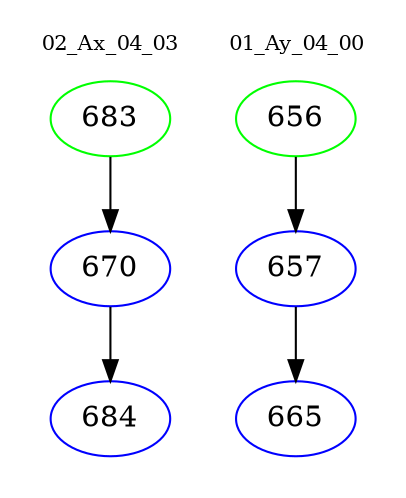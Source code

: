 digraph{
subgraph cluster_0 {
color = white
label = "02_Ax_04_03";
fontsize=10;
T0_683 [label="683", color="green"]
T0_683 -> T0_670 [color="black"]
T0_670 [label="670", color="blue"]
T0_670 -> T0_684 [color="black"]
T0_684 [label="684", color="blue"]
}
subgraph cluster_1 {
color = white
label = "01_Ay_04_00";
fontsize=10;
T1_656 [label="656", color="green"]
T1_656 -> T1_657 [color="black"]
T1_657 [label="657", color="blue"]
T1_657 -> T1_665 [color="black"]
T1_665 [label="665", color="blue"]
}
}
